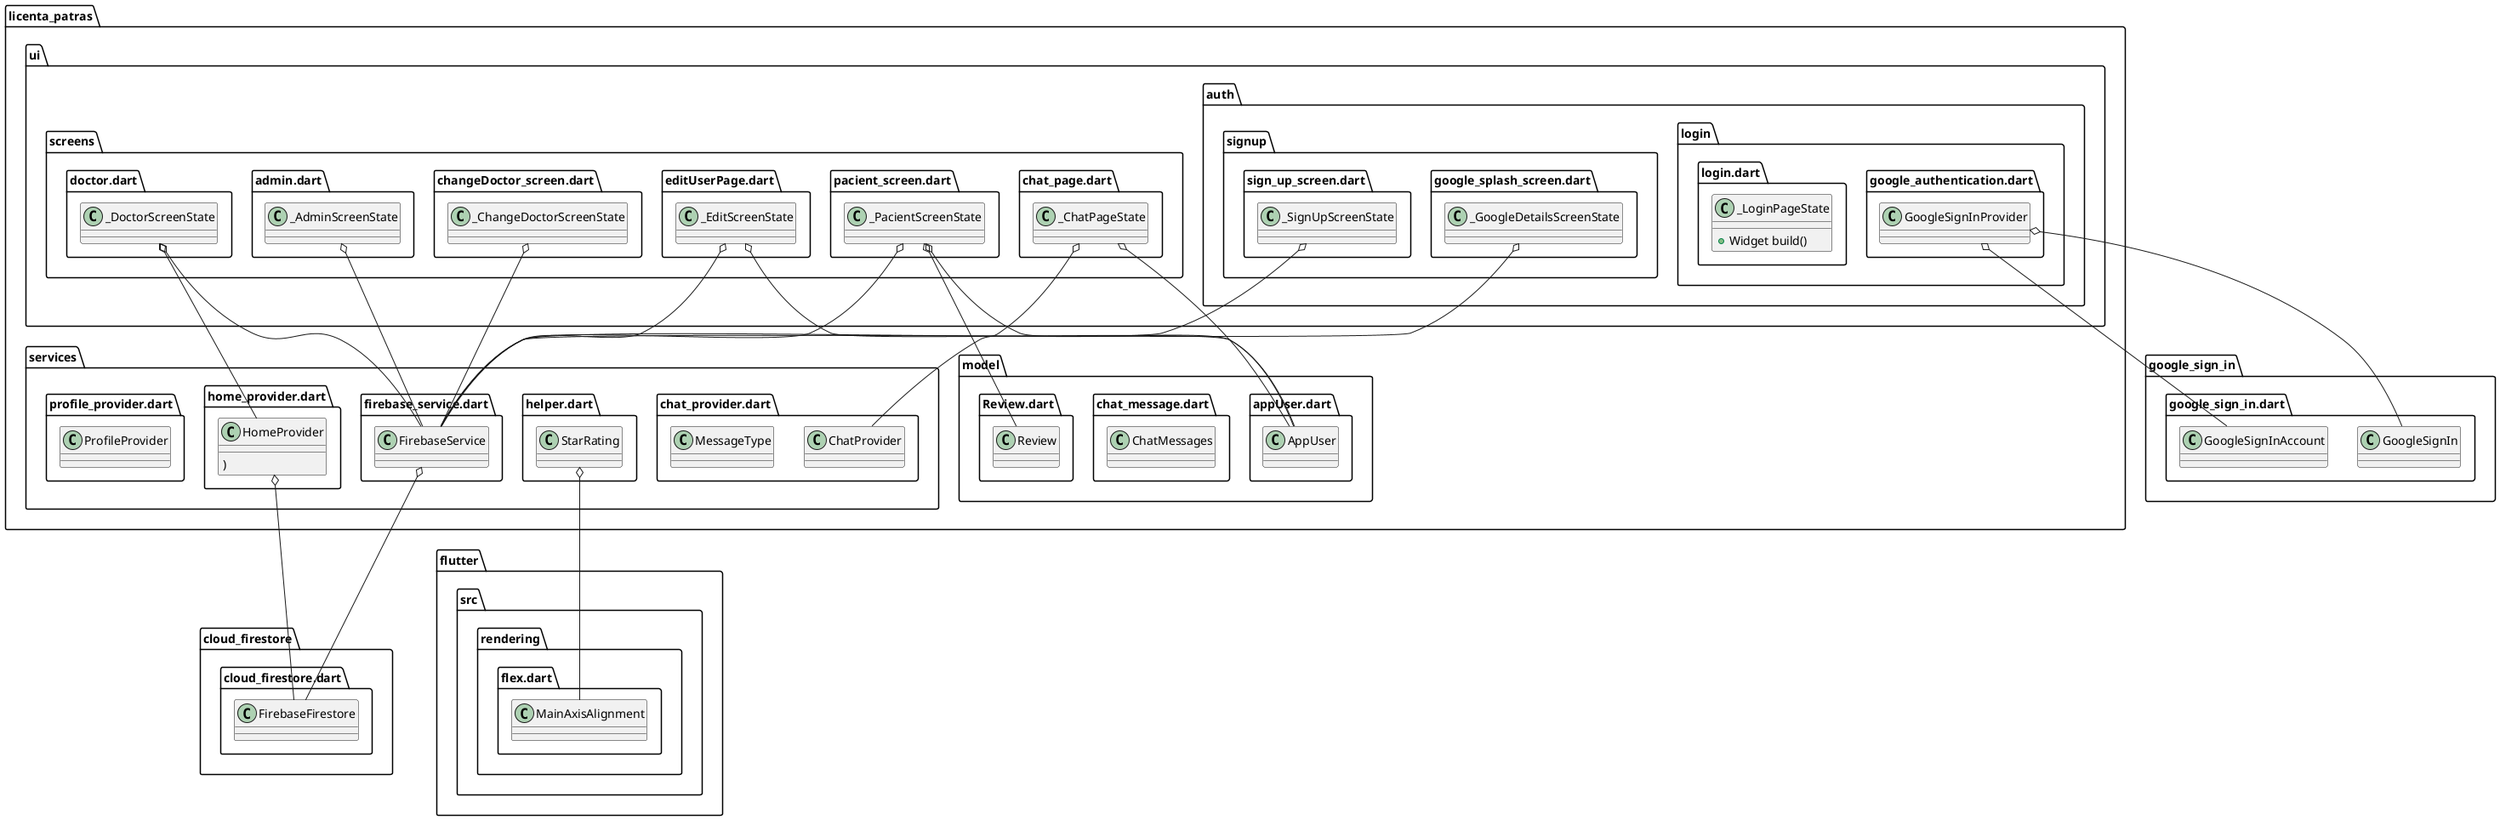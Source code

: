 @startuml
set namespaceSeparator ::

class "licenta_patras::model::appUser.dart::AppUser" {

}

class "licenta_patras::model::chat_message.dart::ChatMessages" {

}

class "licenta_patras::model::Review.dart::Review" {

}

class "licenta_patras::services::chat_provider.dart::ChatProvider" {

}

class "licenta_patras::services::chat_provider.dart::MessageType" {

}

class "licenta_patras::services::firebase_service.dart::FirebaseService" {

}

"licenta_patras::services::firebase_service.dart::FirebaseService" o-- "cloud_firestore::cloud_firestore.dart::FirebaseFirestore"

class "licenta_patras::services::helper.dart::StarRating" {

}

"licenta_patras::services::helper.dart::StarRating" o-- "flutter::src::rendering::flex.dart::MainAxisAlignment"

class "licenta_patras::services::home_provider.dart::HomeProvider" {
)
}

"licenta_patras::services::home_provider.dart::HomeProvider" o-- "cloud_firestore::cloud_firestore.dart::FirebaseFirestore"

class "licenta_patras::services::profile_provider.dart::ProfileProvider" {

}

class "licenta_patras::ui::auth::login::google_authentication.dart::GoogleSignInProvider" {

}

"licenta_patras::ui::auth::login::google_authentication.dart::GoogleSignInProvider" o-- "google_sign_in::google_sign_in.dart::GoogleSignIn"
"licenta_patras::ui::auth::login::google_authentication.dart::GoogleSignInProvider" o-- "google_sign_in::google_sign_in.dart::GoogleSignInAccount"

class "licenta_patras::ui::auth::login::login.dart::_LoginPageState" {
  +Widget build()
}

class "licenta_patras::ui::auth::signup::google_splash_screen.dart::_GoogleDetailsScreenState" {

}

"licenta_patras::ui::auth::signup::google_splash_screen.dart::_GoogleDetailsScreenState" o-- "licenta_patras::services::firebase_service.dart::FirebaseService"

class "licenta_patras::ui::auth::signup::sign_up_screen.dart::_SignUpScreenState" {

}

"licenta_patras::ui::auth::signup::sign_up_screen.dart::_SignUpScreenState" o-- "licenta_patras::services::firebase_service.dart::FirebaseService"

class "licenta_patras::ui::screens::admin.dart::_AdminScreenState" {

}

"licenta_patras::ui::screens::admin.dart::_AdminScreenState" o-- "licenta_patras::services::firebase_service.dart::FirebaseService"

class "licenta_patras::ui::screens::changeDoctor_screen.dart::_ChangeDoctorScreenState" {

}

"licenta_patras::ui::screens::changeDoctor_screen.dart::_ChangeDoctorScreenState" o-- "licenta_patras::services::firebase_service.dart::FirebaseService"



class "licenta_patras::ui::screens::chat_page.dart::_ChatPageState" {
}

"licenta_patras::ui::screens::chat_page.dart::_ChatPageState" o-- "licenta_patras::services::chat_provider.dart::ChatProvider"
"licenta_patras::ui::screens::chat_page.dart::_ChatPageState" o-- "licenta_patras::model::appUser.dart::AppUser"

class "licenta_patras::ui::screens::doctor.dart::_DoctorScreenState" {

}

"licenta_patras::ui::screens::doctor.dart::_DoctorScreenState" o-- "licenta_patras::services::firebase_service.dart::FirebaseService"
"licenta_patras::ui::screens::doctor.dart::_DoctorScreenState" o-- "licenta_patras::services::home_provider.dart::HomeProvider"

class "licenta_patras::ui::screens::editUserPage.dart::_EditScreenState" {

}

"licenta_patras::ui::screens::editUserPage.dart::_EditScreenState" o-- "licenta_patras::model::appUser.dart::AppUser"
"licenta_patras::ui::screens::editUserPage.dart::_EditScreenState" o-- "licenta_patras::services::firebase_service.dart::FirebaseService"

class "licenta_patras::ui::screens::pacient_screen.dart::_PacientScreenState" {

}

"licenta_patras::ui::screens::pacient_screen.dart::_PacientScreenState" o-- "licenta_patras::services::firebase_service.dart::FirebaseService"
"licenta_patras::ui::screens::pacient_screen.dart::_PacientScreenState" o-- "licenta_patras::model::appUser.dart::AppUser"
"licenta_patras::ui::screens::pacient_screen.dart::_PacientScreenState" o-- "licenta_patras::model::Review.dart::Review"


@enduml